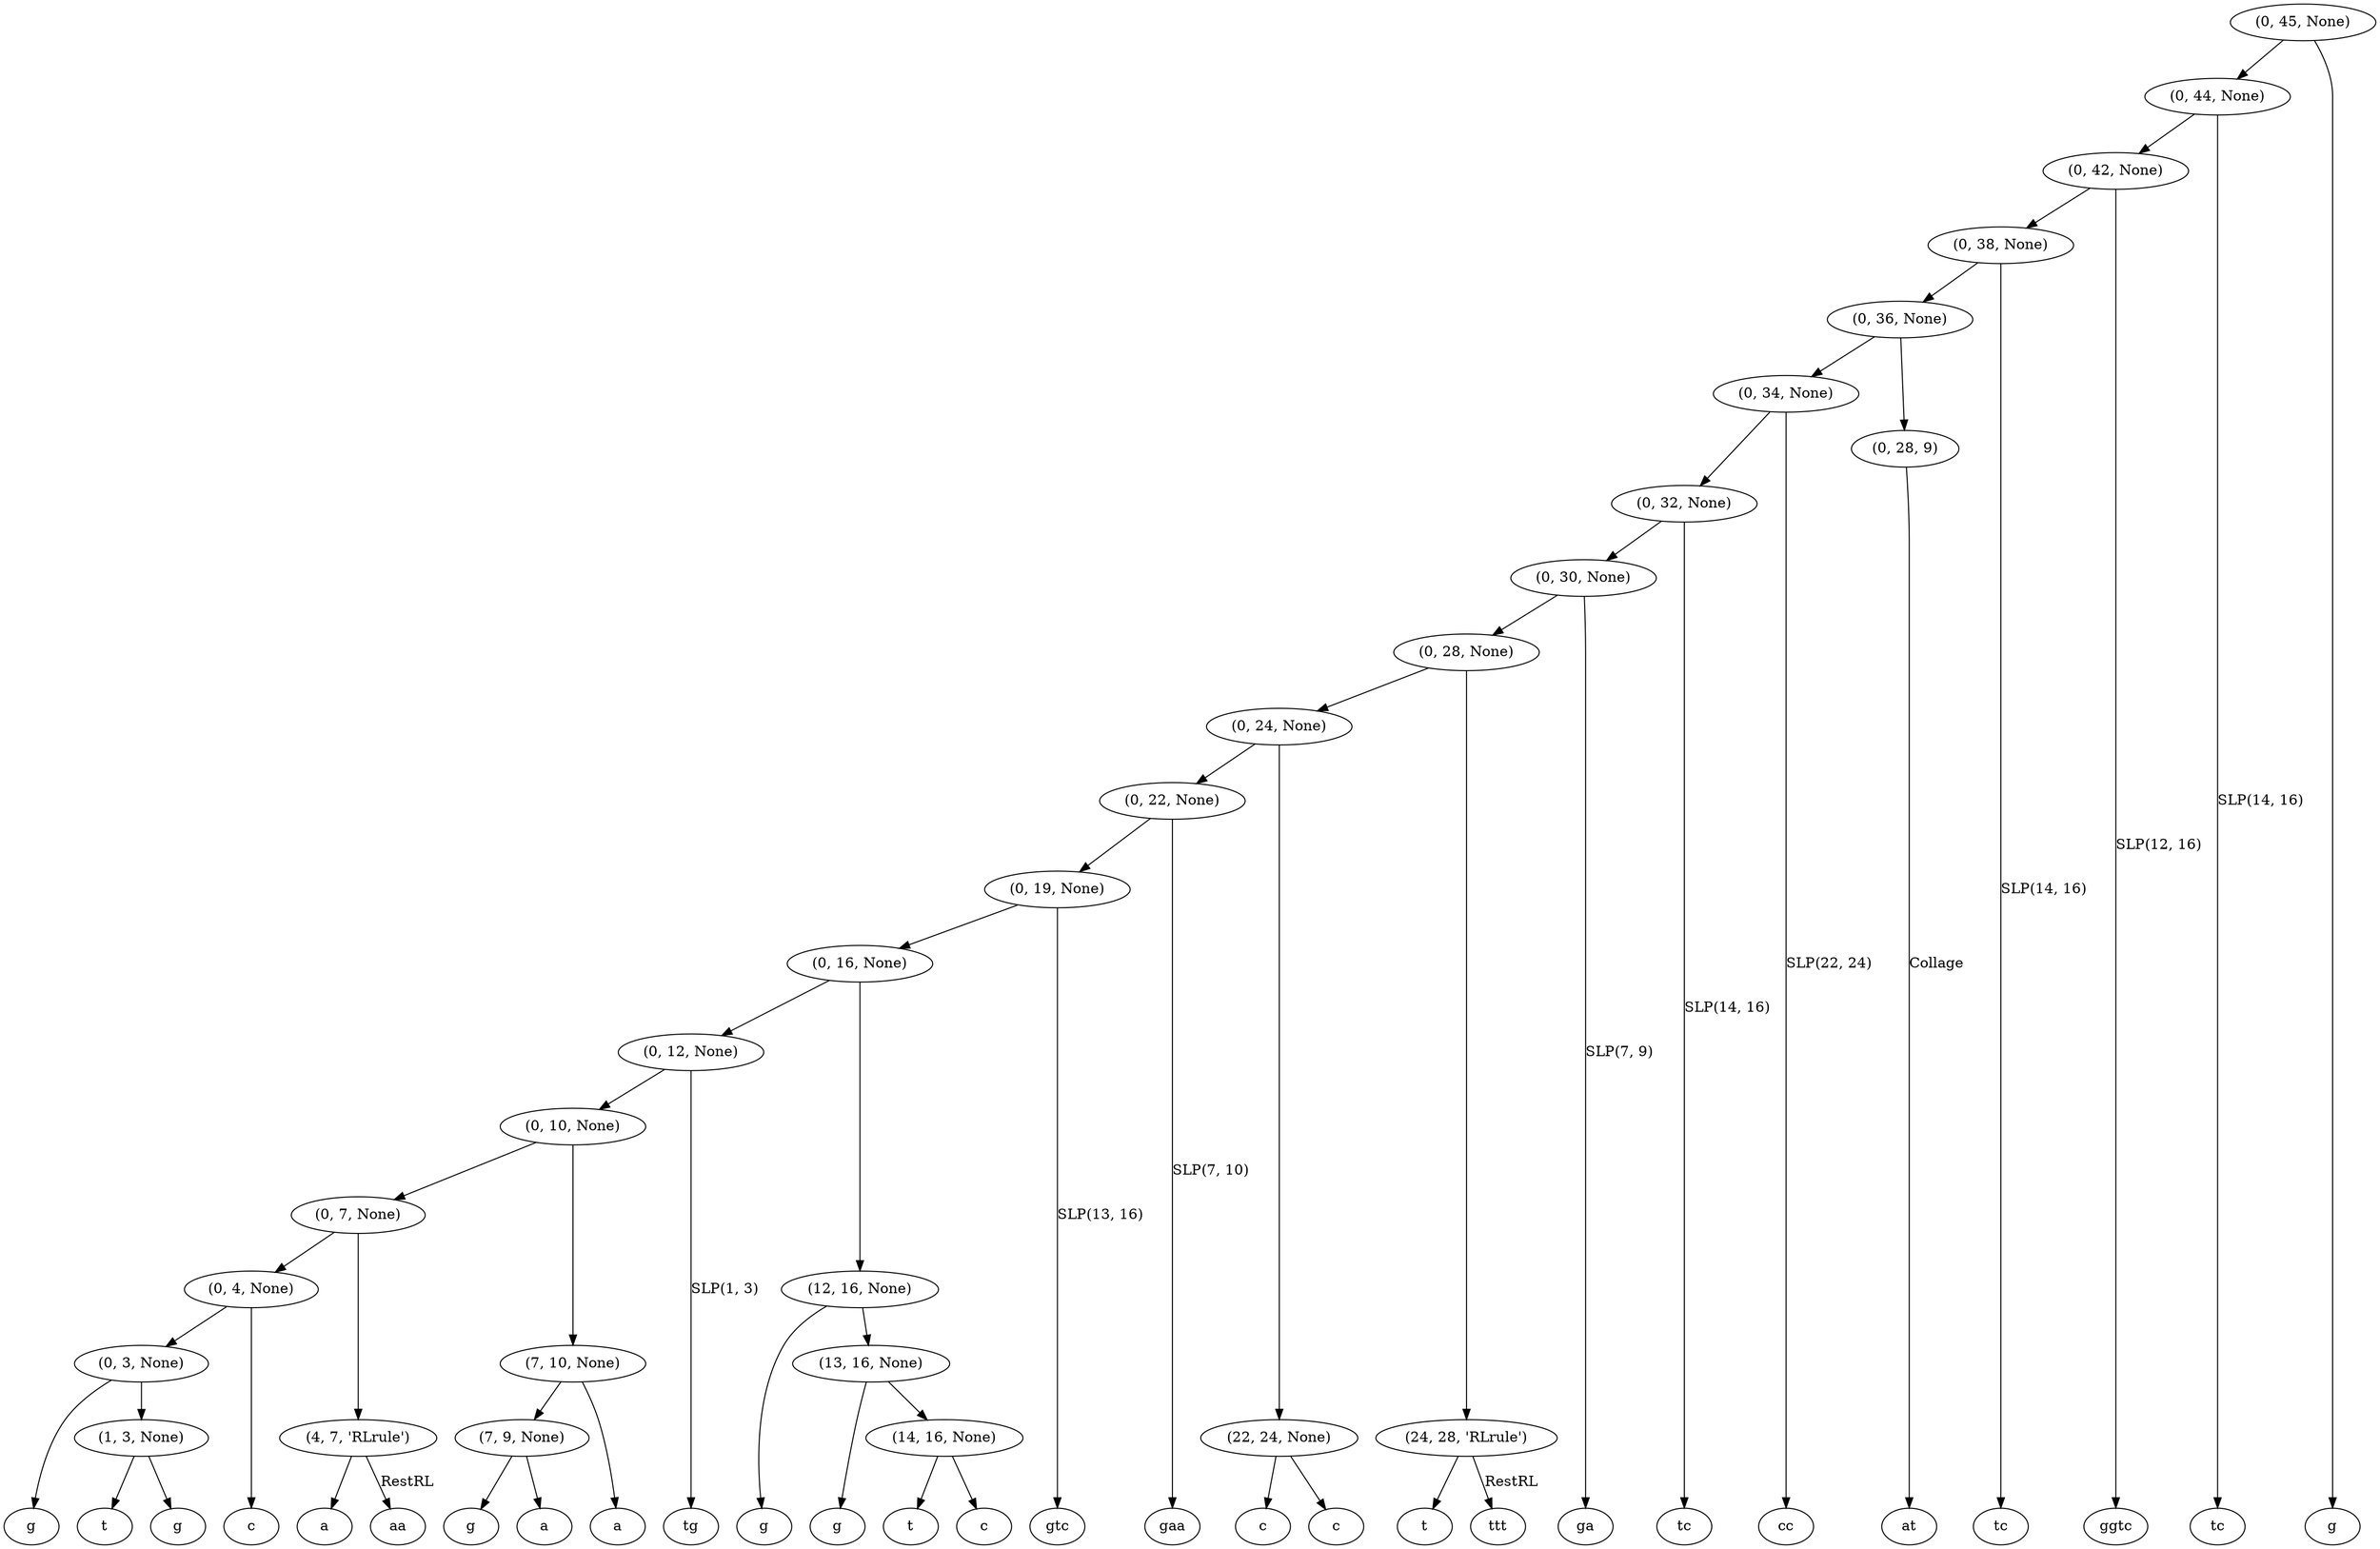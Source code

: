 digraph G {
  "(0, 1, 103)" [label="g"];
  "(0, 28, None)" -> "(0, 24, None)";
  "(0, 28, None)" -> "(24, 28, 'RLrule')";
  "(0, 45, None)" -> "(0, 44, None)";
  "(0, 45, None)" -> "(44, 45, 103)";
  "(0, 30, None)" -> "(0, 28, None)";
  "(0, 30, None)" -> "(28, 30, 7)" [label="SLP(7, 9)"];
  "(0, 32, None)" -> "(0, 30, None)";
  "(0, 32, None)" -> "(30, 32, 14)" [label="SLP(14, 16)"];
  "(0, 34, None)" -> "(0, 32, None)";
  "(0, 34, None)" -> "(32, 34, 22)" [label="SLP(22, 24)"];
  "(0, 36, None)" -> "(0, 34, None)";
  "(0, 36, None)" -> "(0, 28, 9)";
  "(0, 28, 9)" -> "0"[label="Collage"];
  "0" [label="at"];
  "(0, 38, None)" -> "(0, 36, None)";
  "(0, 38, None)" -> "(36, 38, 14)" [label="SLP(14, 16)"];
  "(0, 42, None)" -> "(0, 38, None)";
  "(0, 42, None)" -> "(38, 42, 12)" [label="SLP(12, 16)"];
  "(0, 44, None)" -> "(0, 42, None)";
  "(0, 44, None)" -> "(42, 44, 14)" [label="SLP(14, 16)"];
  "(0, 3, None)" -> "(0, 1, 103)";
  "(0, 3, None)" -> "(1, 3, None)";
  "(0, 4, None)" -> "(0, 3, None)";
  "(0, 4, None)" -> "(3, 4, 99)";
  "(0, 7, None)" -> "(0, 4, None)";
  "(0, 7, None)" -> "(4, 7, 'RLrule')";
  "(0, 10, None)" -> "(0, 7, None)";
  "(0, 10, None)" -> "(7, 10, None)";
  "(0, 12, None)" -> "(0, 10, None)";
  "(0, 12, None)" -> "(10, 12, 1)" [label="SLP(1, 3)"];
  "(0, 16, None)" -> "(0, 12, None)";
  "(0, 16, None)" -> "(12, 16, None)";
  "(0, 19, None)" -> "(0, 16, None)";
  "(0, 19, None)" -> "(16, 19, 13)" [label="SLP(13, 16)"];
  "(0, 22, None)" -> "(0, 19, None)";
  "(0, 22, None)" -> "(19, 22, 7)" [label="SLP(7, 10)"];
  "(0, 24, None)" -> "(0, 22, None)";
  "(0, 24, None)" -> "(22, 24, None)";
  "(1, 2, 116)" [label="t"];
  "(1, 3, None)" -> "(1, 2, 116)";
  "(1, 3, None)" -> "(2, 3, 103)";
  "(2, 3, 103)" [label="g"];
  "(3, 4, 99)" [label="c"];
  "(4, 5, 97)" [label="a"];
  "(4, 7, 'RLrule')" -> "(4, 5, 97)";
  "(4, 7, 'RLrule')" -> "(5, 7, 4)" [label="RestRL"];
  "(5, 7, 4)" [label="aa"];
  "(7, 8, 103)" [label="g"];
  "(7, 9, None)" -> "(7, 8, 103)";
  "(7, 9, None)" -> "(8, 9, 97)";
  "(7, 10, None)" -> "(7, 9, None)";
  "(7, 10, None)" -> "(9, 10, 97)";
  "(8, 9, 97)" [label="a"];
  "(9, 10, 97)" [label="a"];
  "(10, 12, 1)" [label="tg"];
  "(12, 13, 103)" [label="g"];
  "(12, 16, None)" -> "(12, 13, 103)";
  "(12, 16, None)" -> "(13, 16, None)";
  "(13, 14, 103)" [label="g"];
  "(13, 16, None)" -> "(13, 14, 103)";
  "(13, 16, None)" -> "(14, 16, None)";
  "(14, 15, 116)" [label="t"];
  "(14, 16, None)" -> "(14, 15, 116)";
  "(14, 16, None)" -> "(15, 16, 99)";
  "(15, 16, 99)" [label="c"];
  "(16, 19, 13)" [label="gtc"];
  "(19, 22, 7)" [label="gaa"];
  "(22, 23, 99)" [label="c"];
  "(22, 24, None)" -> "(22, 23, 99)";
  "(22, 24, None)" -> "(23, 24, 99)";
  "(23, 24, 99)" [label="c"];
  "(24, 25, 116)" [label="t"];
  "(24, 28, 'RLrule')" -> "(24, 25, 116)";
  "(24, 28, 'RLrule')" -> "(25, 28, 24)" [label="RestRL"];
  "(25, 28, 24)" [label="ttt"];
  "(28, 30, 7)" [label="ga"];
  "(30, 32, 14)" [label="tc"];
  "(32, 34, 22)" [label="cc"];
  "(36, 38, 14)" [label="tc"];
  "(38, 42, 12)" [label="ggtc"];
  "(42, 44, 14)" [label="tc"];
  "(44, 45, 103)" [label="g"];
  {rank=same; "(0, 1, 103)" "(1, 2, 116)" "(2, 3, 103)" "(3, 4, 99)" "(4, 5, 97)" "(5, 7, 4)" "(7, 8, 103)" "(8, 9, 97)" "(9, 10, 97)" "(10, 12, 1)" "(12, 13, 103)" "(13, 14, 103)" "(14, 15, 116)" "(15, 16, 99)" "(16, 19, 13)" "(19, 22, 7)" "(22, 23, 99)" "(23, 24, 99)" "(24, 25, 116)" "(25, 28, 24)" "(28, 30, 7)" "(30, 32, 14)" "(32, 34, 22)" "0" "(36, 38, 14)" "(38, 42, 12)" "(42, 44, 14)" "(44, 45, 103)" }
  ordering=out;
}
